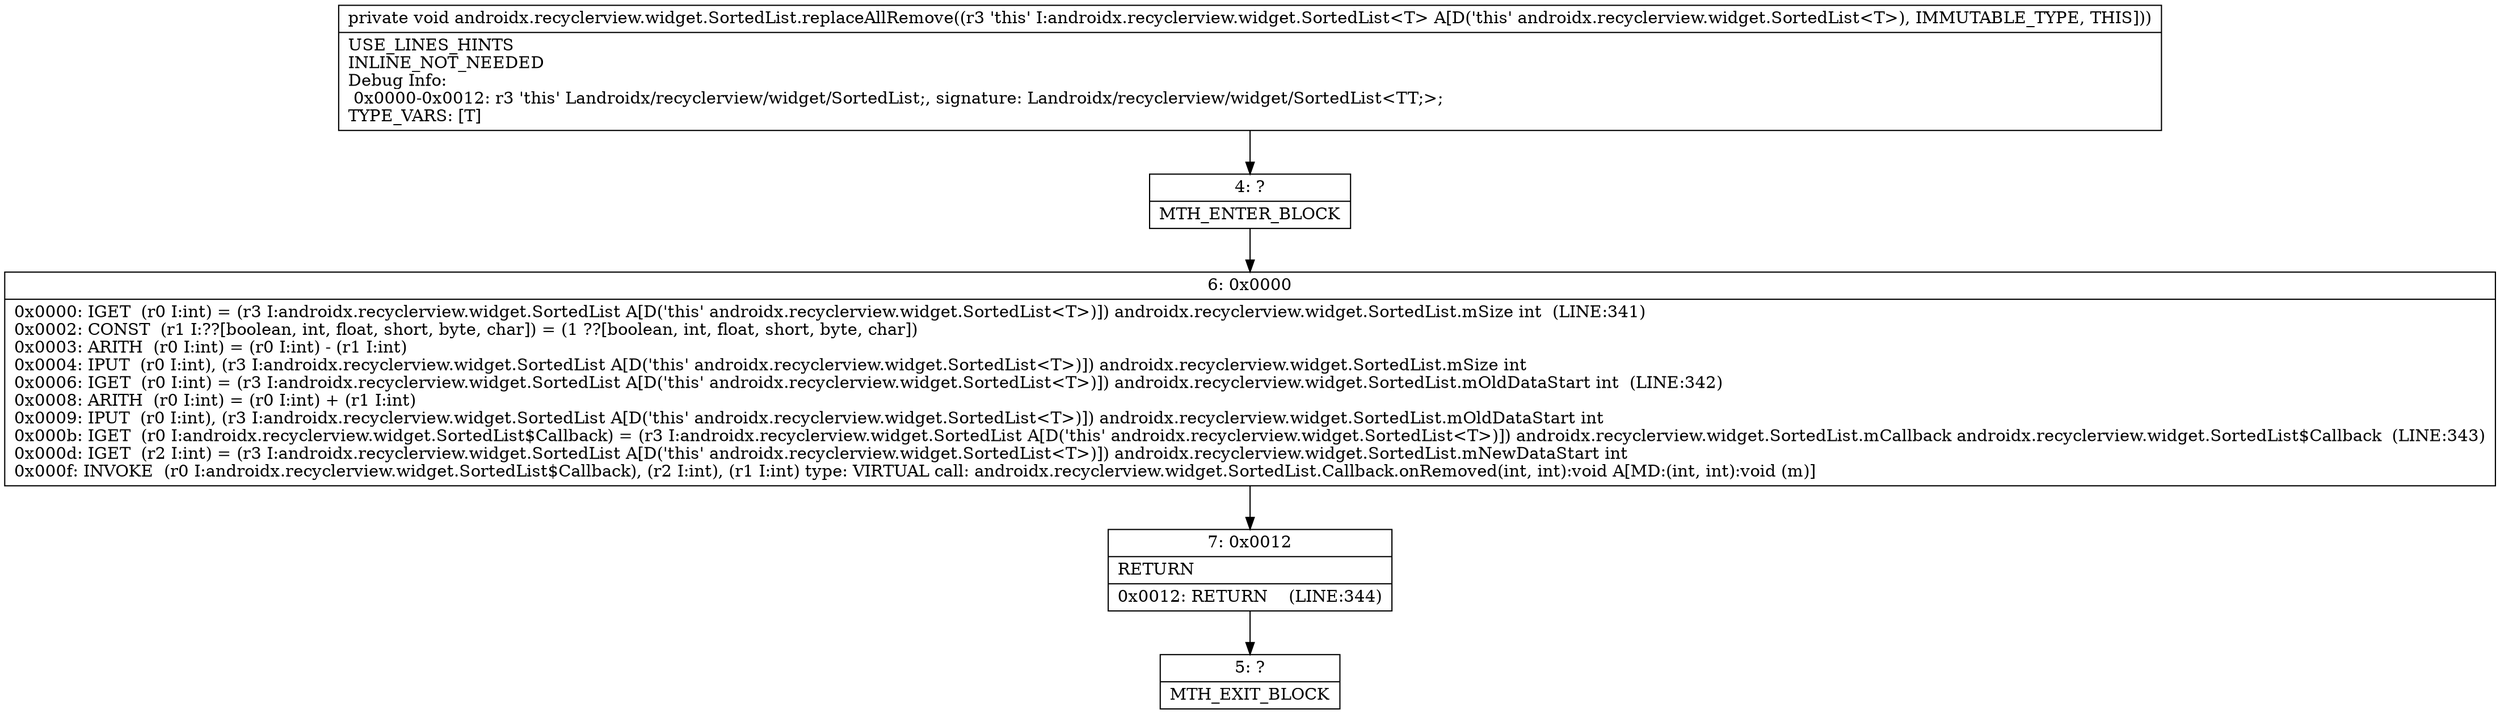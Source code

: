 digraph "CFG forandroidx.recyclerview.widget.SortedList.replaceAllRemove()V" {
Node_4 [shape=record,label="{4\:\ ?|MTH_ENTER_BLOCK\l}"];
Node_6 [shape=record,label="{6\:\ 0x0000|0x0000: IGET  (r0 I:int) = (r3 I:androidx.recyclerview.widget.SortedList A[D('this' androidx.recyclerview.widget.SortedList\<T\>)]) androidx.recyclerview.widget.SortedList.mSize int  (LINE:341)\l0x0002: CONST  (r1 I:??[boolean, int, float, short, byte, char]) = (1 ??[boolean, int, float, short, byte, char]) \l0x0003: ARITH  (r0 I:int) = (r0 I:int) \- (r1 I:int) \l0x0004: IPUT  (r0 I:int), (r3 I:androidx.recyclerview.widget.SortedList A[D('this' androidx.recyclerview.widget.SortedList\<T\>)]) androidx.recyclerview.widget.SortedList.mSize int \l0x0006: IGET  (r0 I:int) = (r3 I:androidx.recyclerview.widget.SortedList A[D('this' androidx.recyclerview.widget.SortedList\<T\>)]) androidx.recyclerview.widget.SortedList.mOldDataStart int  (LINE:342)\l0x0008: ARITH  (r0 I:int) = (r0 I:int) + (r1 I:int) \l0x0009: IPUT  (r0 I:int), (r3 I:androidx.recyclerview.widget.SortedList A[D('this' androidx.recyclerview.widget.SortedList\<T\>)]) androidx.recyclerview.widget.SortedList.mOldDataStart int \l0x000b: IGET  (r0 I:androidx.recyclerview.widget.SortedList$Callback) = (r3 I:androidx.recyclerview.widget.SortedList A[D('this' androidx.recyclerview.widget.SortedList\<T\>)]) androidx.recyclerview.widget.SortedList.mCallback androidx.recyclerview.widget.SortedList$Callback  (LINE:343)\l0x000d: IGET  (r2 I:int) = (r3 I:androidx.recyclerview.widget.SortedList A[D('this' androidx.recyclerview.widget.SortedList\<T\>)]) androidx.recyclerview.widget.SortedList.mNewDataStart int \l0x000f: INVOKE  (r0 I:androidx.recyclerview.widget.SortedList$Callback), (r2 I:int), (r1 I:int) type: VIRTUAL call: androidx.recyclerview.widget.SortedList.Callback.onRemoved(int, int):void A[MD:(int, int):void (m)]\l}"];
Node_7 [shape=record,label="{7\:\ 0x0012|RETURN\l|0x0012: RETURN    (LINE:344)\l}"];
Node_5 [shape=record,label="{5\:\ ?|MTH_EXIT_BLOCK\l}"];
MethodNode[shape=record,label="{private void androidx.recyclerview.widget.SortedList.replaceAllRemove((r3 'this' I:androidx.recyclerview.widget.SortedList\<T\> A[D('this' androidx.recyclerview.widget.SortedList\<T\>), IMMUTABLE_TYPE, THIS]))  | USE_LINES_HINTS\lINLINE_NOT_NEEDED\lDebug Info:\l  0x0000\-0x0012: r3 'this' Landroidx\/recyclerview\/widget\/SortedList;, signature: Landroidx\/recyclerview\/widget\/SortedList\<TT;\>;\lTYPE_VARS: [T]\l}"];
MethodNode -> Node_4;Node_4 -> Node_6;
Node_6 -> Node_7;
Node_7 -> Node_5;
}

